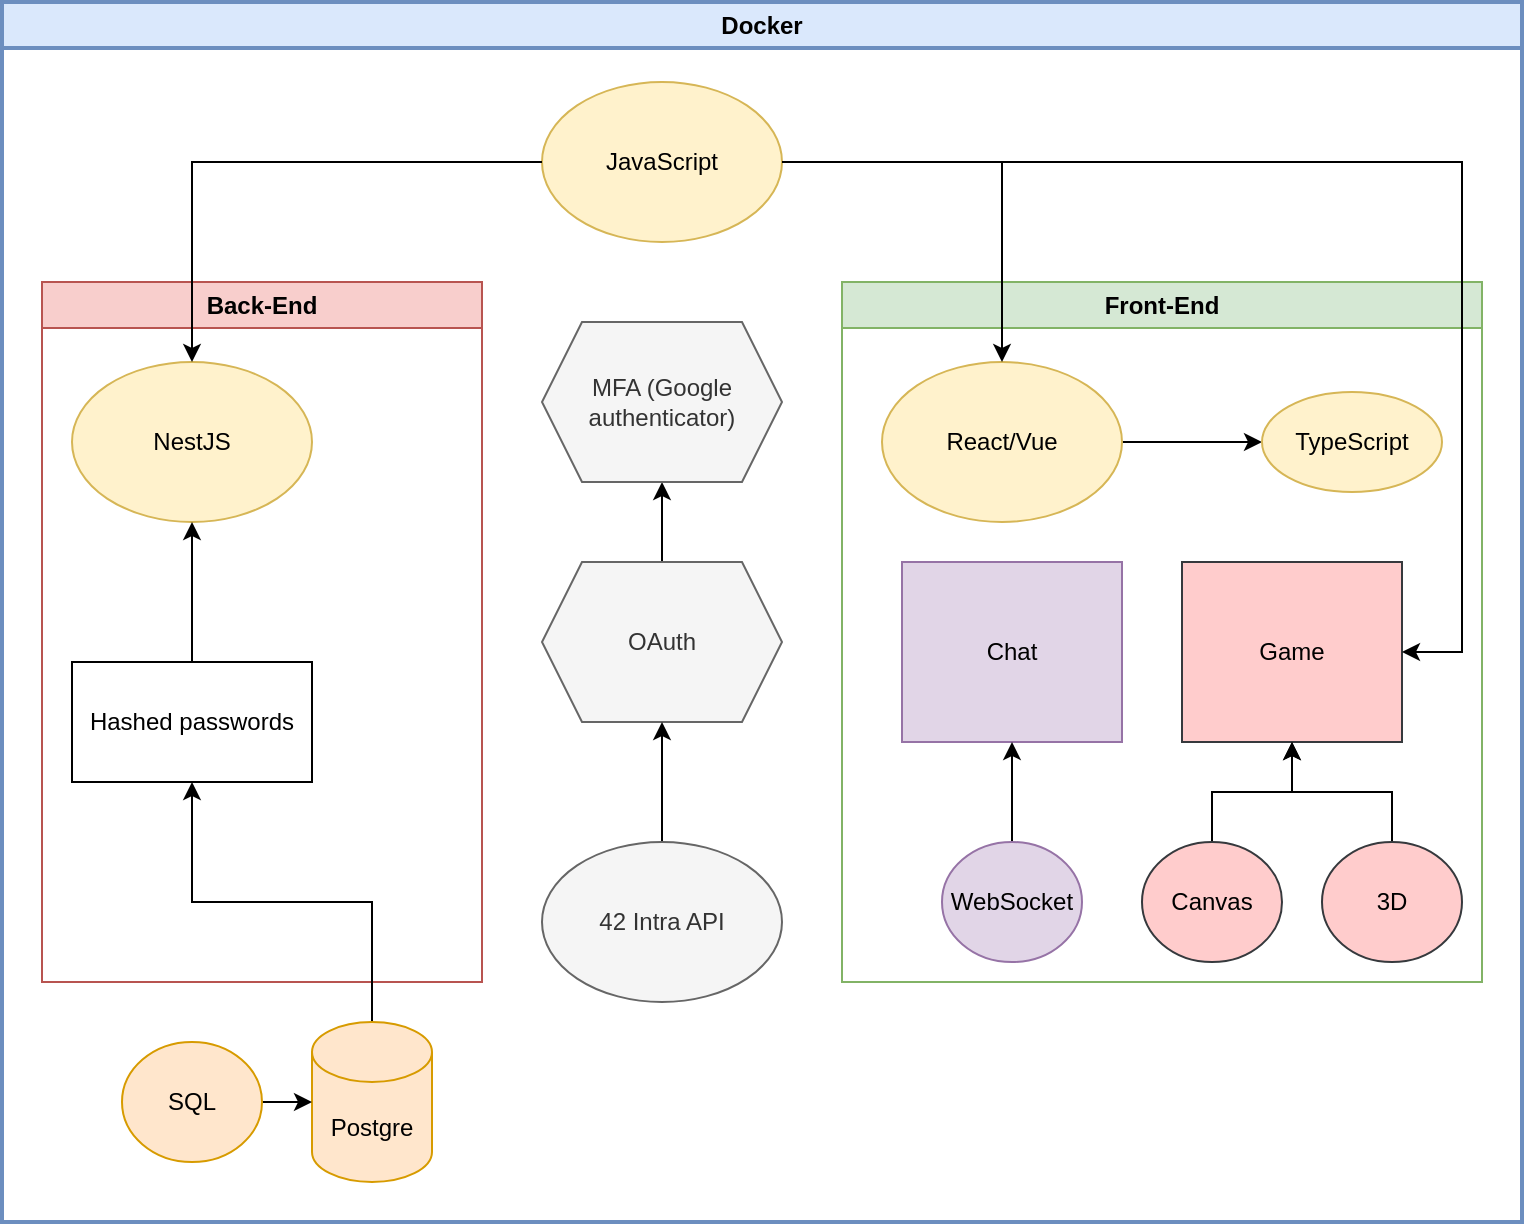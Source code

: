 <mxfile version="20.8.13" type="github">
  <diagram name="Page-1" id="MUAw-hYB0Qg9yWIclE1t">
    <mxGraphModel dx="2074" dy="2256" grid="1" gridSize="10" guides="1" tooltips="1" connect="1" arrows="1" fold="1" page="1" pageScale="1" pageWidth="850" pageHeight="1100" math="0" shadow="0">
      <root>
        <mxCell id="0" />
        <mxCell id="1" parent="0" />
        <mxCell id="6B4K_sBoPFnIuL-NJjv1-2" value="Back-End" style="swimlane;whiteSpace=wrap;html=1;fillColor=#f8cecc;strokeColor=#b85450;" vertex="1" parent="1">
          <mxGeometry x="30" y="40" width="220" height="350" as="geometry" />
        </mxCell>
        <mxCell id="6B4K_sBoPFnIuL-NJjv1-4" value="Front-End" style="swimlane;whiteSpace=wrap;html=1;fillColor=#d5e8d4;strokeColor=#82b366;" vertex="1" parent="1">
          <mxGeometry x="430" y="40" width="320" height="350" as="geometry" />
        </mxCell>
        <mxCell id="6B4K_sBoPFnIuL-NJjv1-21" value="Docker" style="swimlane;whiteSpace=wrap;html=1;fillColor=#dae8fc;strokeColor=#6c8ebf;fillStyle=auto;strokeWidth=2;" vertex="1" parent="1">
          <mxGeometry x="10" y="-100" width="760" height="610" as="geometry" />
        </mxCell>
        <mxCell id="6B4K_sBoPFnIuL-NJjv1-23" value="Hashed passwords" style="rounded=0;whiteSpace=wrap;html=1;fillStyle=auto;strokeWidth=1;" vertex="1" parent="6B4K_sBoPFnIuL-NJjv1-21">
          <mxGeometry x="35" y="330" width="120" height="60" as="geometry" />
        </mxCell>
        <mxCell id="6B4K_sBoPFnIuL-NJjv1-25" style="edgeStyle=orthogonalEdgeStyle;rounded=0;orthogonalLoop=1;jettySize=auto;html=1;" edge="1" parent="6B4K_sBoPFnIuL-NJjv1-21" source="6B4K_sBoPFnIuL-NJjv1-9" target="6B4K_sBoPFnIuL-NJjv1-23">
          <mxGeometry relative="1" as="geometry" />
        </mxCell>
        <mxCell id="6B4K_sBoPFnIuL-NJjv1-9" value="Postgre" style="shape=cylinder3;whiteSpace=wrap;html=1;boundedLbl=1;backgroundOutline=1;size=15;fillColor=#ffe6cc;strokeColor=#d79b00;" vertex="1" parent="6B4K_sBoPFnIuL-NJjv1-21">
          <mxGeometry x="155" y="510" width="60" height="80" as="geometry" />
        </mxCell>
        <mxCell id="6B4K_sBoPFnIuL-NJjv1-87" style="edgeStyle=orthogonalEdgeStyle;rounded=0;orthogonalLoop=1;jettySize=auto;html=1;entryX=0;entryY=0.5;entryDx=0;entryDy=0;entryPerimeter=0;" edge="1" parent="6B4K_sBoPFnIuL-NJjv1-21" source="6B4K_sBoPFnIuL-NJjv1-10" target="6B4K_sBoPFnIuL-NJjv1-9">
          <mxGeometry relative="1" as="geometry" />
        </mxCell>
        <mxCell id="6B4K_sBoPFnIuL-NJjv1-10" value="SQL" style="ellipse;whiteSpace=wrap;html=1;fillColor=#ffe6cc;strokeColor=#d79b00;" vertex="1" parent="6B4K_sBoPFnIuL-NJjv1-21">
          <mxGeometry x="60" y="520" width="70" height="60" as="geometry" />
        </mxCell>
        <mxCell id="6B4K_sBoPFnIuL-NJjv1-3" value="NestJS" style="ellipse;whiteSpace=wrap;html=1;fillColor=#fff2cc;strokeColor=#d6b656;" vertex="1" parent="6B4K_sBoPFnIuL-NJjv1-21">
          <mxGeometry x="35" y="180" width="120" height="80" as="geometry" />
        </mxCell>
        <mxCell id="6B4K_sBoPFnIuL-NJjv1-26" style="edgeStyle=orthogonalEdgeStyle;rounded=0;orthogonalLoop=1;jettySize=auto;html=1;" edge="1" parent="6B4K_sBoPFnIuL-NJjv1-21" source="6B4K_sBoPFnIuL-NJjv1-23" target="6B4K_sBoPFnIuL-NJjv1-3">
          <mxGeometry relative="1" as="geometry" />
        </mxCell>
        <mxCell id="6B4K_sBoPFnIuL-NJjv1-88" style="edgeStyle=orthogonalEdgeStyle;rounded=0;orthogonalLoop=1;jettySize=auto;html=1;" edge="1" parent="6B4K_sBoPFnIuL-NJjv1-21" source="6B4K_sBoPFnIuL-NJjv1-34" target="6B4K_sBoPFnIuL-NJjv1-46">
          <mxGeometry relative="1" as="geometry" />
        </mxCell>
        <mxCell id="6B4K_sBoPFnIuL-NJjv1-34" value="OAuth" style="shape=hexagon;perimeter=hexagonPerimeter2;whiteSpace=wrap;html=1;fixedSize=1;fillStyle=auto;strokeWidth=1;fillColor=#f5f5f5;fontColor=#333333;strokeColor=#666666;" vertex="1" parent="6B4K_sBoPFnIuL-NJjv1-21">
          <mxGeometry x="270" y="280" width="120" height="80" as="geometry" />
        </mxCell>
        <mxCell id="6B4K_sBoPFnIuL-NJjv1-45" style="edgeStyle=orthogonalEdgeStyle;rounded=0;orthogonalLoop=1;jettySize=auto;html=1;entryX=0.5;entryY=1;entryDx=0;entryDy=0;" edge="1" parent="6B4K_sBoPFnIuL-NJjv1-21" source="6B4K_sBoPFnIuL-NJjv1-35" target="6B4K_sBoPFnIuL-NJjv1-34">
          <mxGeometry relative="1" as="geometry" />
        </mxCell>
        <mxCell id="6B4K_sBoPFnIuL-NJjv1-35" value="42 Intra API" style="ellipse;whiteSpace=wrap;html=1;fillStyle=auto;strokeWidth=1;fillColor=#f5f5f5;strokeColor=#666666;fontColor=#333333;" vertex="1" parent="6B4K_sBoPFnIuL-NJjv1-21">
          <mxGeometry x="270" y="420" width="120" height="80" as="geometry" />
        </mxCell>
        <mxCell id="6B4K_sBoPFnIuL-NJjv1-46" value="MFA (Google authenticator)" style="shape=hexagon;perimeter=hexagonPerimeter2;whiteSpace=wrap;html=1;fixedSize=1;fillStyle=auto;strokeWidth=1;fillColor=#f5f5f5;fontColor=#333333;strokeColor=#666666;" vertex="1" parent="6B4K_sBoPFnIuL-NJjv1-21">
          <mxGeometry x="270" y="160" width="120" height="80" as="geometry" />
        </mxCell>
        <mxCell id="6B4K_sBoPFnIuL-NJjv1-76" value="Chat" style="rounded=0;whiteSpace=wrap;html=1;fillStyle=auto;strokeWidth=1;fillColor=#e1d5e7;strokeColor=#9673a6;" vertex="1" parent="6B4K_sBoPFnIuL-NJjv1-21">
          <mxGeometry x="450" y="280" width="110" height="90" as="geometry" />
        </mxCell>
        <mxCell id="6B4K_sBoPFnIuL-NJjv1-78" style="edgeStyle=orthogonalEdgeStyle;rounded=0;orthogonalLoop=1;jettySize=auto;html=1;entryX=0.5;entryY=1;entryDx=0;entryDy=0;" edge="1" parent="6B4K_sBoPFnIuL-NJjv1-21" source="6B4K_sBoPFnIuL-NJjv1-77" target="6B4K_sBoPFnIuL-NJjv1-76">
          <mxGeometry relative="1" as="geometry" />
        </mxCell>
        <mxCell id="6B4K_sBoPFnIuL-NJjv1-77" value="WebSocket" style="ellipse;whiteSpace=wrap;html=1;fillColor=#e1d5e7;strokeColor=#9673a6;" vertex="1" parent="6B4K_sBoPFnIuL-NJjv1-21">
          <mxGeometry x="470" y="420" width="70" height="60" as="geometry" />
        </mxCell>
        <mxCell id="6B4K_sBoPFnIuL-NJjv1-79" value="Game" style="rounded=0;whiteSpace=wrap;html=1;fillStyle=auto;strokeWidth=1;fillColor=#ffcccc;strokeColor=#36393d;" vertex="1" parent="6B4K_sBoPFnIuL-NJjv1-21">
          <mxGeometry x="590" y="280" width="110" height="90" as="geometry" />
        </mxCell>
        <mxCell id="6B4K_sBoPFnIuL-NJjv1-82" style="edgeStyle=orthogonalEdgeStyle;rounded=0;orthogonalLoop=1;jettySize=auto;html=1;entryX=0.5;entryY=1;entryDx=0;entryDy=0;" edge="1" parent="6B4K_sBoPFnIuL-NJjv1-21" source="6B4K_sBoPFnIuL-NJjv1-80" target="6B4K_sBoPFnIuL-NJjv1-79">
          <mxGeometry relative="1" as="geometry" />
        </mxCell>
        <mxCell id="6B4K_sBoPFnIuL-NJjv1-80" value="Canvas" style="ellipse;whiteSpace=wrap;html=1;fillColor=#ffcccc;strokeColor=#36393d;" vertex="1" parent="6B4K_sBoPFnIuL-NJjv1-21">
          <mxGeometry x="570" y="420" width="70" height="60" as="geometry" />
        </mxCell>
        <mxCell id="6B4K_sBoPFnIuL-NJjv1-83" style="edgeStyle=orthogonalEdgeStyle;rounded=0;orthogonalLoop=1;jettySize=auto;html=1;entryX=0.5;entryY=1;entryDx=0;entryDy=0;" edge="1" parent="6B4K_sBoPFnIuL-NJjv1-21" source="6B4K_sBoPFnIuL-NJjv1-81" target="6B4K_sBoPFnIuL-NJjv1-79">
          <mxGeometry relative="1" as="geometry" />
        </mxCell>
        <mxCell id="6B4K_sBoPFnIuL-NJjv1-81" value="3D" style="ellipse;whiteSpace=wrap;html=1;fillColor=#ffcccc;strokeColor=#36393d;" vertex="1" parent="6B4K_sBoPFnIuL-NJjv1-21">
          <mxGeometry x="660" y="420" width="70" height="60" as="geometry" />
        </mxCell>
        <mxCell id="6B4K_sBoPFnIuL-NJjv1-84" style="edgeStyle=orthogonalEdgeStyle;rounded=0;orthogonalLoop=1;jettySize=auto;html=1;entryX=0;entryY=0.5;entryDx=0;entryDy=0;" edge="1" parent="6B4K_sBoPFnIuL-NJjv1-21" source="6B4K_sBoPFnIuL-NJjv1-6" target="6B4K_sBoPFnIuL-NJjv1-7">
          <mxGeometry relative="1" as="geometry" />
        </mxCell>
        <mxCell id="6B4K_sBoPFnIuL-NJjv1-6" value="React/Vue" style="ellipse;whiteSpace=wrap;html=1;fillColor=#fff2cc;strokeColor=#d6b656;" vertex="1" parent="6B4K_sBoPFnIuL-NJjv1-21">
          <mxGeometry x="440" y="180" width="120" height="80" as="geometry" />
        </mxCell>
        <mxCell id="6B4K_sBoPFnIuL-NJjv1-7" value="TypeScript" style="ellipse;whiteSpace=wrap;html=1;fillColor=#fff2cc;strokeColor=#d6b656;" vertex="1" parent="6B4K_sBoPFnIuL-NJjv1-21">
          <mxGeometry x="630" y="195" width="90" height="50" as="geometry" />
        </mxCell>
        <mxCell id="6B4K_sBoPFnIuL-NJjv1-89" style="edgeStyle=orthogonalEdgeStyle;rounded=0;orthogonalLoop=1;jettySize=auto;html=1;entryX=1;entryY=0.5;entryDx=0;entryDy=0;" edge="1" parent="6B4K_sBoPFnIuL-NJjv1-21" source="6B4K_sBoPFnIuL-NJjv1-17" target="6B4K_sBoPFnIuL-NJjv1-79">
          <mxGeometry relative="1" as="geometry">
            <Array as="points">
              <mxPoint x="730" y="80" />
              <mxPoint x="730" y="325" />
            </Array>
          </mxGeometry>
        </mxCell>
        <mxCell id="6B4K_sBoPFnIuL-NJjv1-17" value="JavaScript" style="ellipse;whiteSpace=wrap;html=1;fillColor=#fff2cc;strokeColor=#d6b656;" vertex="1" parent="6B4K_sBoPFnIuL-NJjv1-21">
          <mxGeometry x="270" y="40" width="120" height="80" as="geometry" />
        </mxCell>
        <mxCell id="6B4K_sBoPFnIuL-NJjv1-18" style="edgeStyle=orthogonalEdgeStyle;rounded=0;orthogonalLoop=1;jettySize=auto;html=1;" edge="1" parent="6B4K_sBoPFnIuL-NJjv1-21" source="6B4K_sBoPFnIuL-NJjv1-17" target="6B4K_sBoPFnIuL-NJjv1-6">
          <mxGeometry relative="1" as="geometry" />
        </mxCell>
        <mxCell id="6B4K_sBoPFnIuL-NJjv1-19" style="edgeStyle=orthogonalEdgeStyle;rounded=0;orthogonalLoop=1;jettySize=auto;html=1;entryX=0.5;entryY=0;entryDx=0;entryDy=0;" edge="1" parent="6B4K_sBoPFnIuL-NJjv1-21" source="6B4K_sBoPFnIuL-NJjv1-17" target="6B4K_sBoPFnIuL-NJjv1-3">
          <mxGeometry relative="1" as="geometry" />
        </mxCell>
      </root>
    </mxGraphModel>
  </diagram>
</mxfile>
